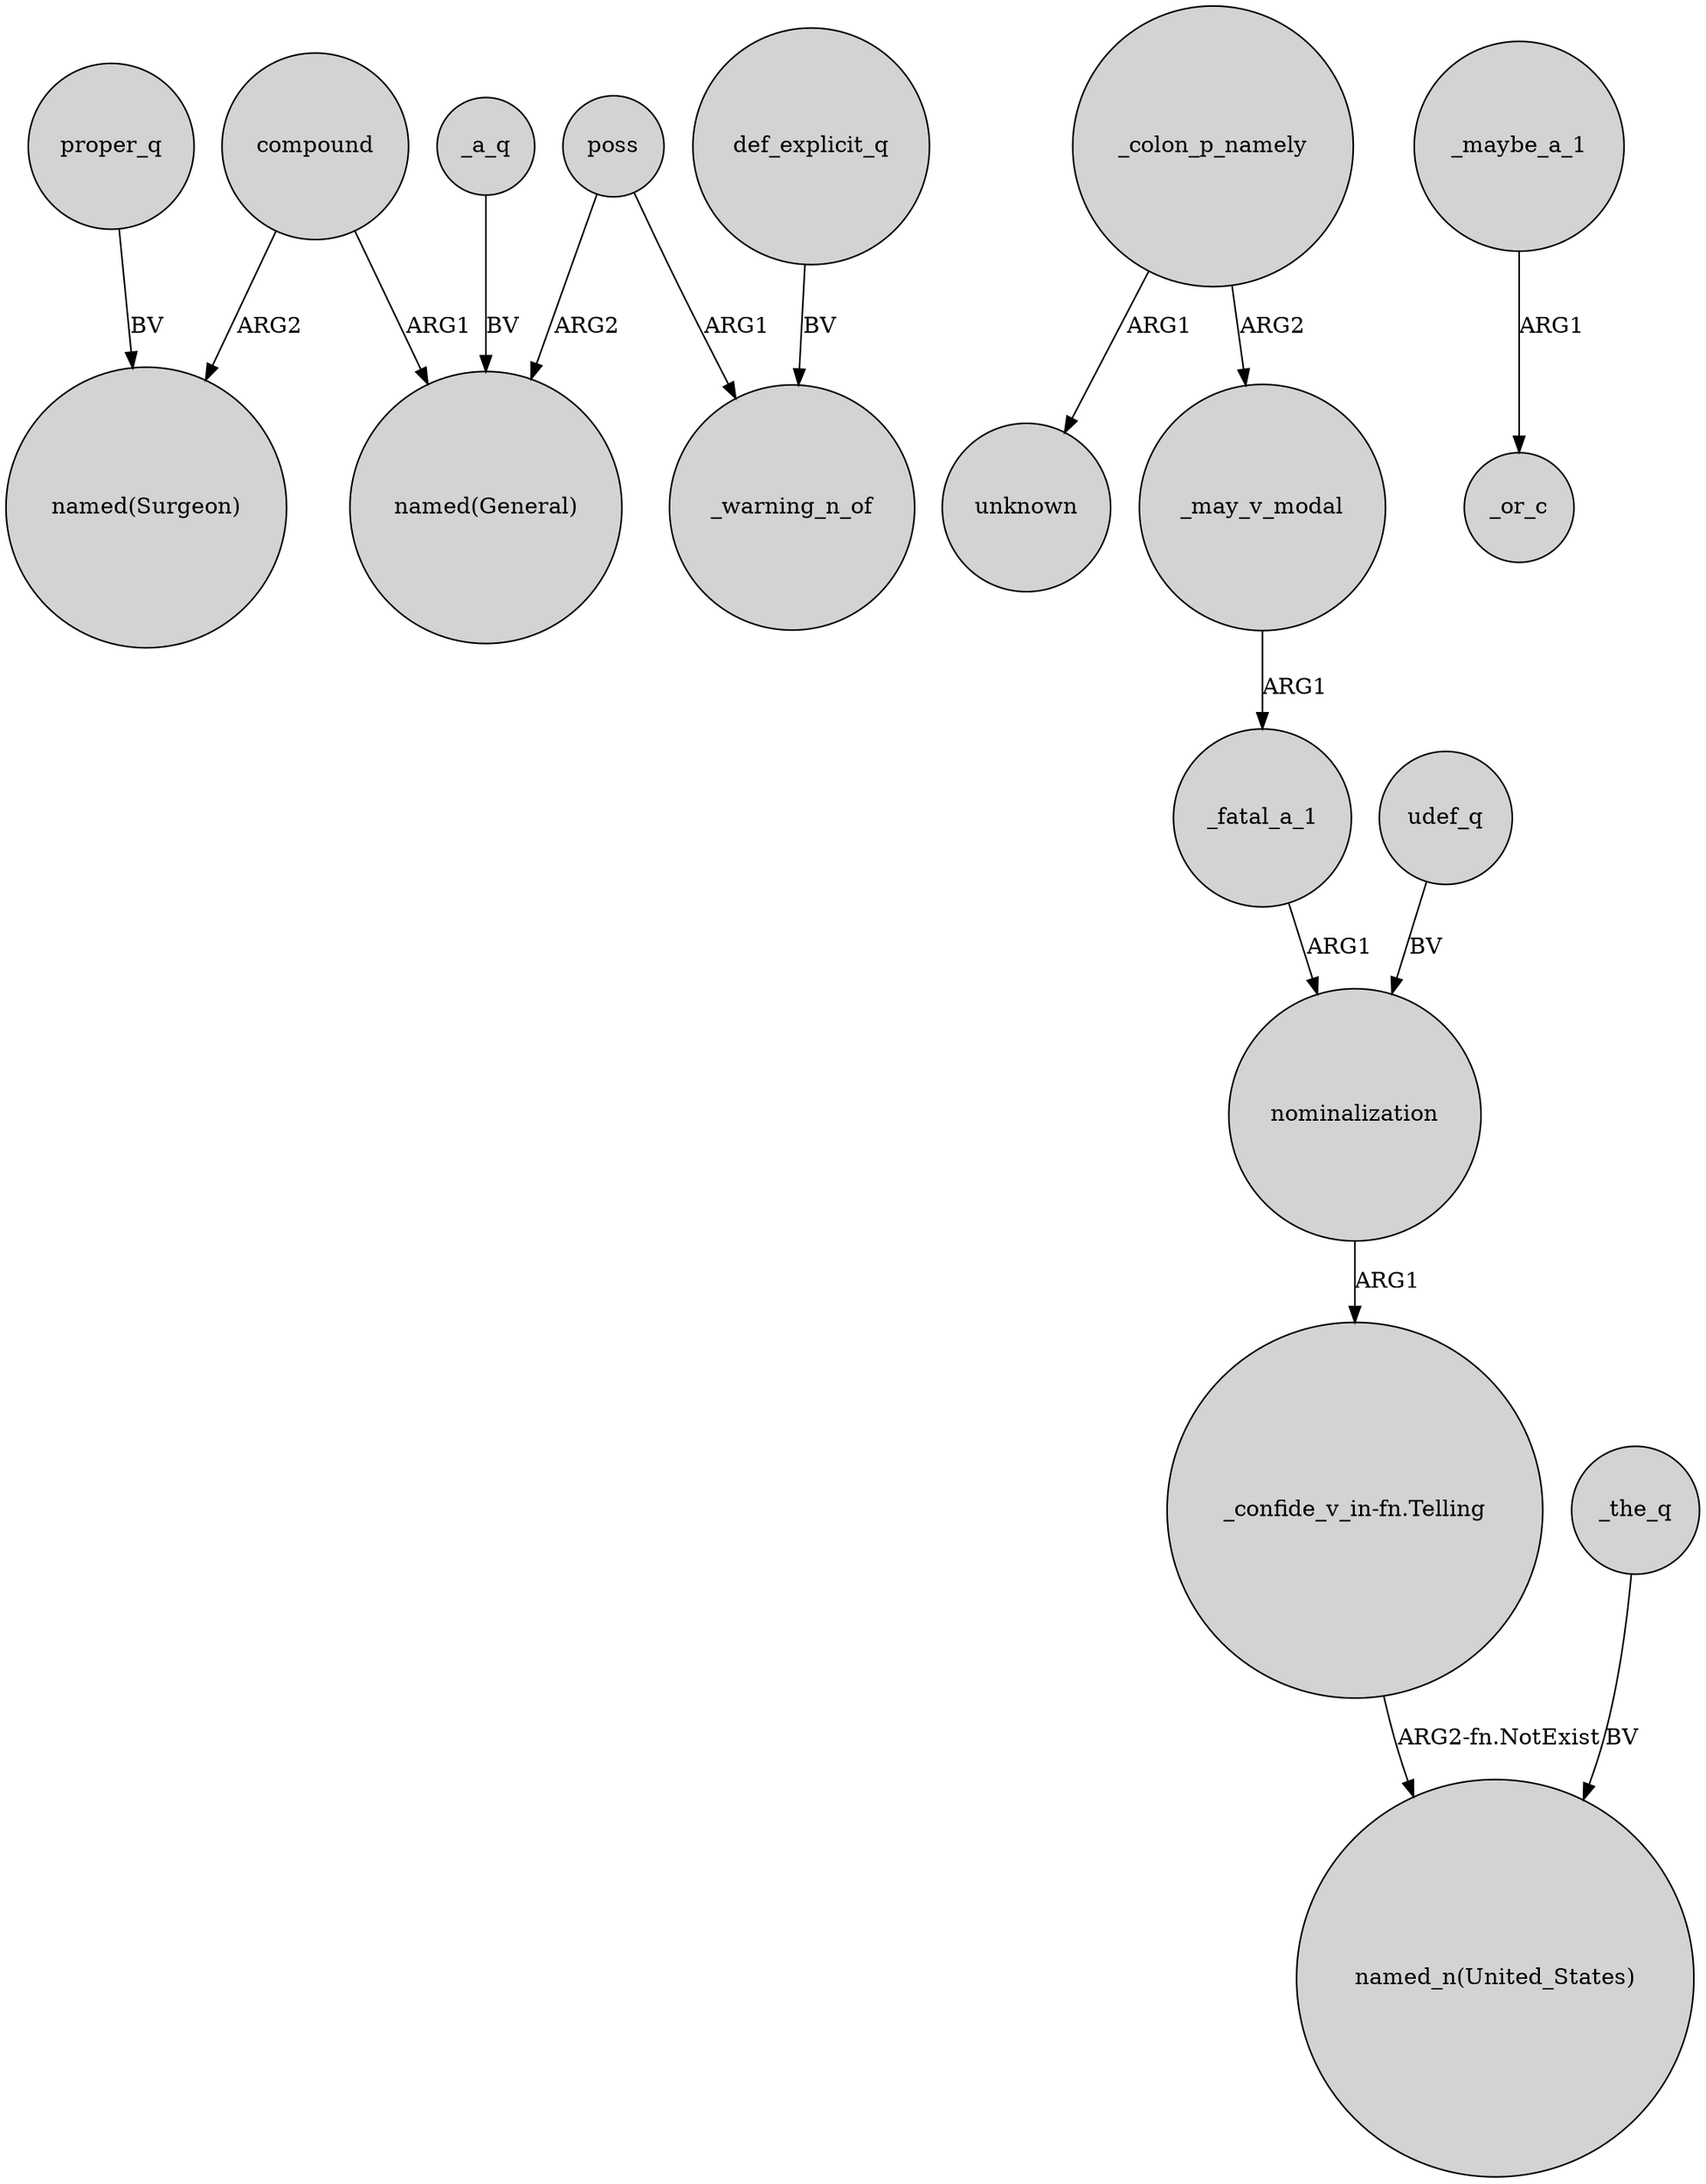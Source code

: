 digraph {
	node [shape=circle style=filled]
	compound -> "named(Surgeon)" [label=ARG2]
	poss -> "named(General)" [label=ARG2]
	_colon_p_namely -> unknown [label=ARG1]
	_may_v_modal -> _fatal_a_1 [label=ARG1]
	_fatal_a_1 -> nominalization [label=ARG1]
	nominalization -> "_confide_v_in-fn.Telling" [label=ARG1]
	_a_q -> "named(General)" [label=BV]
	_maybe_a_1 -> _or_c [label=ARG1]
	compound -> "named(General)" [label=ARG1]
	def_explicit_q -> _warning_n_of [label=BV]
	proper_q -> "named(Surgeon)" [label=BV]
	poss -> _warning_n_of [label=ARG1]
	"_confide_v_in-fn.Telling" -> "named_n(United_States)" [label="ARG2-fn.NotExist"]
	_the_q -> "named_n(United_States)" [label=BV]
	_colon_p_namely -> _may_v_modal [label=ARG2]
	udef_q -> nominalization [label=BV]
}
